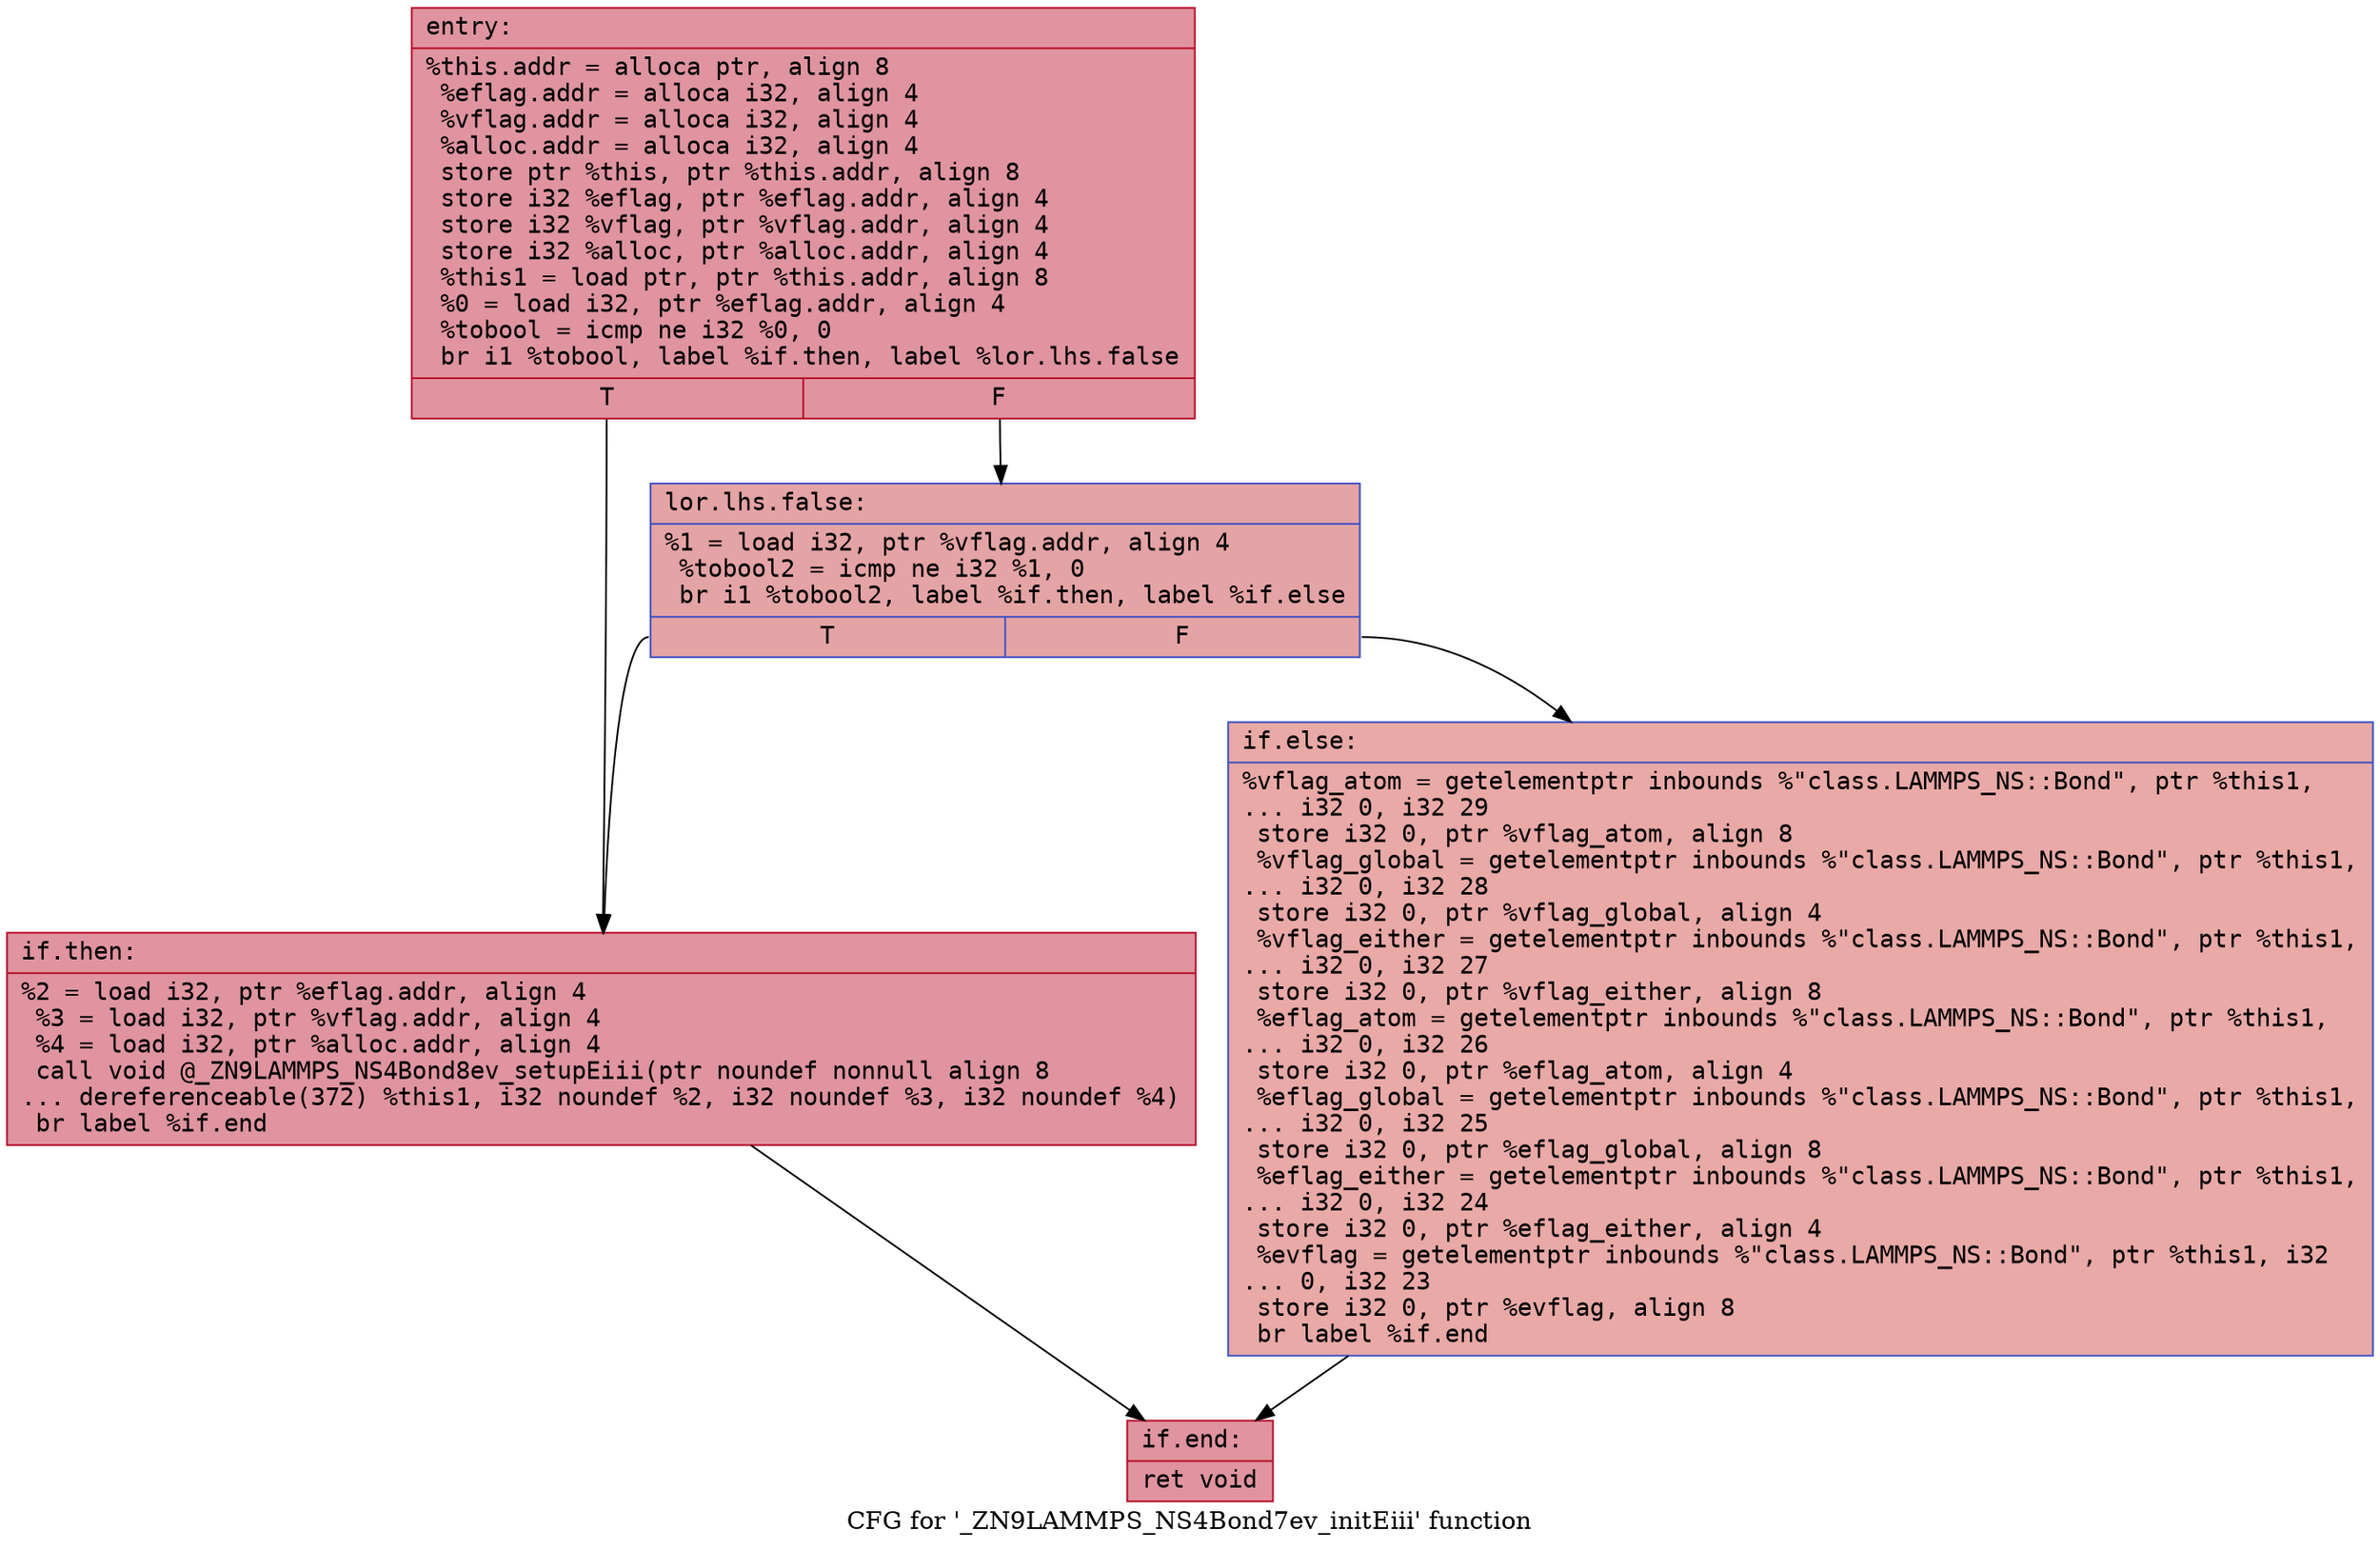 digraph "CFG for '_ZN9LAMMPS_NS4Bond7ev_initEiii' function" {
	label="CFG for '_ZN9LAMMPS_NS4Bond7ev_initEiii' function";

	Node0x55c0faf897c0 [shape=record,color="#b70d28ff", style=filled, fillcolor="#b70d2870" fontname="Courier",label="{entry:\l|  %this.addr = alloca ptr, align 8\l  %eflag.addr = alloca i32, align 4\l  %vflag.addr = alloca i32, align 4\l  %alloc.addr = alloca i32, align 4\l  store ptr %this, ptr %this.addr, align 8\l  store i32 %eflag, ptr %eflag.addr, align 4\l  store i32 %vflag, ptr %vflag.addr, align 4\l  store i32 %alloc, ptr %alloc.addr, align 4\l  %this1 = load ptr, ptr %this.addr, align 8\l  %0 = load i32, ptr %eflag.addr, align 4\l  %tobool = icmp ne i32 %0, 0\l  br i1 %tobool, label %if.then, label %lor.lhs.false\l|{<s0>T|<s1>F}}"];
	Node0x55c0faf897c0:s0 -> Node0x55c0faf89e40[tooltip="entry -> if.then\nProbability 62.50%" ];
	Node0x55c0faf897c0:s1 -> Node0x55c0faf89eb0[tooltip="entry -> lor.lhs.false\nProbability 37.50%" ];
	Node0x55c0faf89eb0 [shape=record,color="#3d50c3ff", style=filled, fillcolor="#c32e3170" fontname="Courier",label="{lor.lhs.false:\l|  %1 = load i32, ptr %vflag.addr, align 4\l  %tobool2 = icmp ne i32 %1, 0\l  br i1 %tobool2, label %if.then, label %if.else\l|{<s0>T|<s1>F}}"];
	Node0x55c0faf89eb0:s0 -> Node0x55c0faf89e40[tooltip="lor.lhs.false -> if.then\nProbability 62.50%" ];
	Node0x55c0faf89eb0:s1 -> Node0x55c0faf8a1e0[tooltip="lor.lhs.false -> if.else\nProbability 37.50%" ];
	Node0x55c0faf89e40 [shape=record,color="#b70d28ff", style=filled, fillcolor="#b70d2870" fontname="Courier",label="{if.then:\l|  %2 = load i32, ptr %eflag.addr, align 4\l  %3 = load i32, ptr %vflag.addr, align 4\l  %4 = load i32, ptr %alloc.addr, align 4\l  call void @_ZN9LAMMPS_NS4Bond8ev_setupEiii(ptr noundef nonnull align 8\l... dereferenceable(372) %this1, i32 noundef %2, i32 noundef %3, i32 noundef %4)\l  br label %if.end\l}"];
	Node0x55c0faf89e40 -> Node0x55c0faf8a6f0[tooltip="if.then -> if.end\nProbability 100.00%" ];
	Node0x55c0faf8a1e0 [shape=record,color="#3d50c3ff", style=filled, fillcolor="#ca3b3770" fontname="Courier",label="{if.else:\l|  %vflag_atom = getelementptr inbounds %\"class.LAMMPS_NS::Bond\", ptr %this1,\l... i32 0, i32 29\l  store i32 0, ptr %vflag_atom, align 8\l  %vflag_global = getelementptr inbounds %\"class.LAMMPS_NS::Bond\", ptr %this1,\l... i32 0, i32 28\l  store i32 0, ptr %vflag_global, align 4\l  %vflag_either = getelementptr inbounds %\"class.LAMMPS_NS::Bond\", ptr %this1,\l... i32 0, i32 27\l  store i32 0, ptr %vflag_either, align 8\l  %eflag_atom = getelementptr inbounds %\"class.LAMMPS_NS::Bond\", ptr %this1,\l... i32 0, i32 26\l  store i32 0, ptr %eflag_atom, align 4\l  %eflag_global = getelementptr inbounds %\"class.LAMMPS_NS::Bond\", ptr %this1,\l... i32 0, i32 25\l  store i32 0, ptr %eflag_global, align 8\l  %eflag_either = getelementptr inbounds %\"class.LAMMPS_NS::Bond\", ptr %this1,\l... i32 0, i32 24\l  store i32 0, ptr %eflag_either, align 4\l  %evflag = getelementptr inbounds %\"class.LAMMPS_NS::Bond\", ptr %this1, i32\l... 0, i32 23\l  store i32 0, ptr %evflag, align 8\l  br label %if.end\l}"];
	Node0x55c0faf8a1e0 -> Node0x55c0faf8a6f0[tooltip="if.else -> if.end\nProbability 100.00%" ];
	Node0x55c0faf8a6f0 [shape=record,color="#b70d28ff", style=filled, fillcolor="#b70d2870" fontname="Courier",label="{if.end:\l|  ret void\l}"];
}
